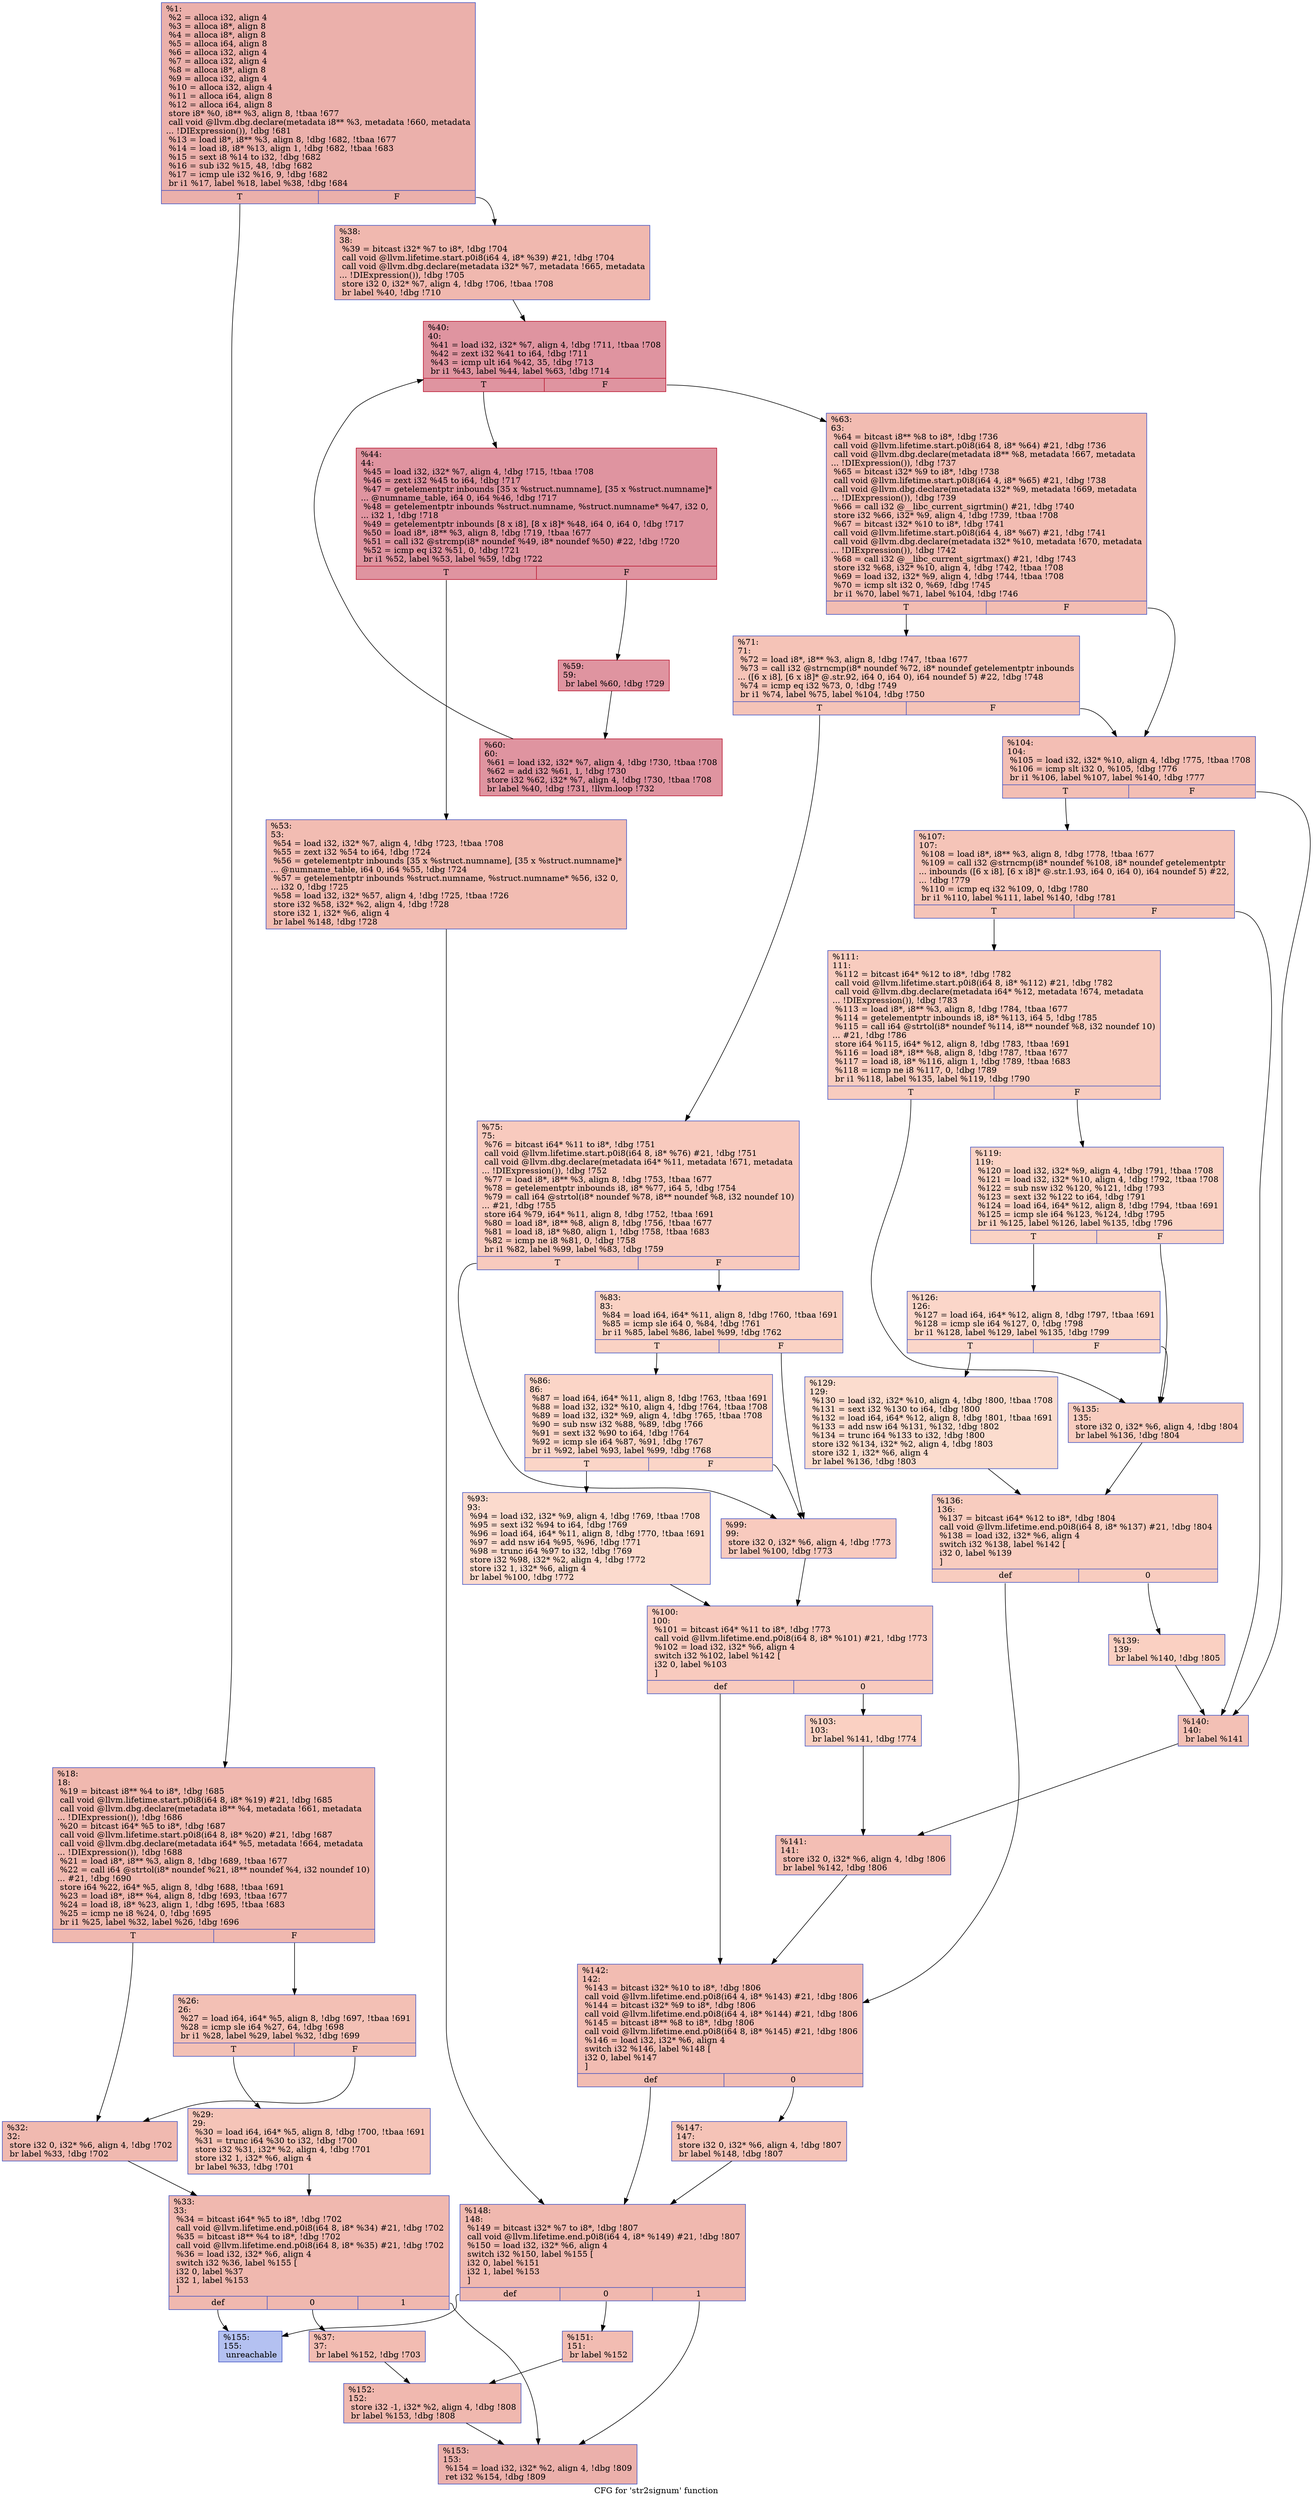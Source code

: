 digraph "CFG for 'str2signum' function" {
	label="CFG for 'str2signum' function";

	Node0x1b84400 [shape=record,color="#3d50c3ff", style=filled, fillcolor="#d24b4070",label="{%1:\l  %2 = alloca i32, align 4\l  %3 = alloca i8*, align 8\l  %4 = alloca i8*, align 8\l  %5 = alloca i64, align 8\l  %6 = alloca i32, align 4\l  %7 = alloca i32, align 4\l  %8 = alloca i8*, align 8\l  %9 = alloca i32, align 4\l  %10 = alloca i32, align 4\l  %11 = alloca i64, align 8\l  %12 = alloca i64, align 8\l  store i8* %0, i8** %3, align 8, !tbaa !677\l  call void @llvm.dbg.declare(metadata i8** %3, metadata !660, metadata\l... !DIExpression()), !dbg !681\l  %13 = load i8*, i8** %3, align 8, !dbg !682, !tbaa !677\l  %14 = load i8, i8* %13, align 1, !dbg !682, !tbaa !683\l  %15 = sext i8 %14 to i32, !dbg !682\l  %16 = sub i32 %15, 48, !dbg !682\l  %17 = icmp ule i32 %16, 9, !dbg !682\l  br i1 %17, label %18, label %38, !dbg !684\l|{<s0>T|<s1>F}}"];
	Node0x1b84400:s0 -> Node0x1b85440;
	Node0x1b84400:s1 -> Node0x1b85620;
	Node0x1b85440 [shape=record,color="#3d50c3ff", style=filled, fillcolor="#dc5d4a70",label="{%18:\l18:                                               \l  %19 = bitcast i8** %4 to i8*, !dbg !685\l  call void @llvm.lifetime.start.p0i8(i64 8, i8* %19) #21, !dbg !685\l  call void @llvm.dbg.declare(metadata i8** %4, metadata !661, metadata\l... !DIExpression()), !dbg !686\l  %20 = bitcast i64* %5 to i8*, !dbg !687\l  call void @llvm.lifetime.start.p0i8(i64 8, i8* %20) #21, !dbg !687\l  call void @llvm.dbg.declare(metadata i64* %5, metadata !664, metadata\l... !DIExpression()), !dbg !688\l  %21 = load i8*, i8** %3, align 8, !dbg !689, !tbaa !677\l  %22 = call i64 @strtol(i8* noundef %21, i8** noundef %4, i32 noundef 10)\l... #21, !dbg !690\l  store i64 %22, i64* %5, align 8, !dbg !688, !tbaa !691\l  %23 = load i8*, i8** %4, align 8, !dbg !693, !tbaa !677\l  %24 = load i8, i8* %23, align 1, !dbg !695, !tbaa !683\l  %25 = icmp ne i8 %24, 0, !dbg !695\l  br i1 %25, label %32, label %26, !dbg !696\l|{<s0>T|<s1>F}}"];
	Node0x1b85440:s0 -> Node0x1b85530;
	Node0x1b85440:s1 -> Node0x1b85490;
	Node0x1b85490 [shape=record,color="#3d50c3ff", style=filled, fillcolor="#e5705870",label="{%26:\l26:                                               \l  %27 = load i64, i64* %5, align 8, !dbg !697, !tbaa !691\l  %28 = icmp sle i64 %27, 64, !dbg !698\l  br i1 %28, label %29, label %32, !dbg !699\l|{<s0>T|<s1>F}}"];
	Node0x1b85490:s0 -> Node0x1b854e0;
	Node0x1b85490:s1 -> Node0x1b85530;
	Node0x1b854e0 [shape=record,color="#3d50c3ff", style=filled, fillcolor="#e97a5f70",label="{%29:\l29:                                               \l  %30 = load i64, i64* %5, align 8, !dbg !700, !tbaa !691\l  %31 = trunc i64 %30 to i32, !dbg !700\l  store i32 %31, i32* %2, align 4, !dbg !701\l  store i32 1, i32* %6, align 4\l  br label %33, !dbg !701\l}"];
	Node0x1b854e0 -> Node0x1b85580;
	Node0x1b85530 [shape=record,color="#3d50c3ff", style=filled, fillcolor="#de614d70",label="{%32:\l32:                                               \l  store i32 0, i32* %6, align 4, !dbg !702\l  br label %33, !dbg !702\l}"];
	Node0x1b85530 -> Node0x1b85580;
	Node0x1b85580 [shape=record,color="#3d50c3ff", style=filled, fillcolor="#dc5d4a70",label="{%33:\l33:                                               \l  %34 = bitcast i64* %5 to i8*, !dbg !702\l  call void @llvm.lifetime.end.p0i8(i64 8, i8* %34) #21, !dbg !702\l  %35 = bitcast i8** %4 to i8*, !dbg !702\l  call void @llvm.lifetime.end.p0i8(i64 8, i8* %35) #21, !dbg !702\l  %36 = load i32, i32* %6, align 4\l  switch i32 %36, label %155 [\l    i32 0, label %37\l    i32 1, label %153\l  ]\l|{<s0>def|<s1>0|<s2>1}}"];
	Node0x1b85580:s0 -> Node0x1b86020;
	Node0x1b85580:s1 -> Node0x1b855d0;
	Node0x1b85580:s2 -> Node0x1b85fd0;
	Node0x1b855d0 [shape=record,color="#3d50c3ff", style=filled, fillcolor="#e1675170",label="{%37:\l37:                                               \l  br label %152, !dbg !703\l}"];
	Node0x1b855d0 -> Node0x1b85f80;
	Node0x1b85620 [shape=record,color="#3d50c3ff", style=filled, fillcolor="#dc5d4a70",label="{%38:\l38:                                               \l  %39 = bitcast i32* %7 to i8*, !dbg !704\l  call void @llvm.lifetime.start.p0i8(i64 4, i8* %39) #21, !dbg !704\l  call void @llvm.dbg.declare(metadata i32* %7, metadata !665, metadata\l... !DIExpression()), !dbg !705\l  store i32 0, i32* %7, align 4, !dbg !706, !tbaa !708\l  br label %40, !dbg !710\l}"];
	Node0x1b85620 -> Node0x1b85670;
	Node0x1b85670 [shape=record,color="#b70d28ff", style=filled, fillcolor="#b70d2870",label="{%40:\l40:                                               \l  %41 = load i32, i32* %7, align 4, !dbg !711, !tbaa !708\l  %42 = zext i32 %41 to i64, !dbg !711\l  %43 = icmp ult i64 %42, 35, !dbg !713\l  br i1 %43, label %44, label %63, !dbg !714\l|{<s0>T|<s1>F}}"];
	Node0x1b85670:s0 -> Node0x1b856c0;
	Node0x1b85670:s1 -> Node0x1b85800;
	Node0x1b856c0 [shape=record,color="#b70d28ff", style=filled, fillcolor="#b70d2870",label="{%44:\l44:                                               \l  %45 = load i32, i32* %7, align 4, !dbg !715, !tbaa !708\l  %46 = zext i32 %45 to i64, !dbg !717\l  %47 = getelementptr inbounds [35 x %struct.numname], [35 x %struct.numname]*\l... @numname_table, i64 0, i64 %46, !dbg !717\l  %48 = getelementptr inbounds %struct.numname, %struct.numname* %47, i32 0,\l... i32 1, !dbg !718\l  %49 = getelementptr inbounds [8 x i8], [8 x i8]* %48, i64 0, i64 0, !dbg !717\l  %50 = load i8*, i8** %3, align 8, !dbg !719, !tbaa !677\l  %51 = call i32 @strcmp(i8* noundef %49, i8* noundef %50) #22, !dbg !720\l  %52 = icmp eq i32 %51, 0, !dbg !721\l  br i1 %52, label %53, label %59, !dbg !722\l|{<s0>T|<s1>F}}"];
	Node0x1b856c0:s0 -> Node0x1b85710;
	Node0x1b856c0:s1 -> Node0x1b85760;
	Node0x1b85710 [shape=record,color="#3d50c3ff", style=filled, fillcolor="#e1675170",label="{%53:\l53:                                               \l  %54 = load i32, i32* %7, align 4, !dbg !723, !tbaa !708\l  %55 = zext i32 %54 to i64, !dbg !724\l  %56 = getelementptr inbounds [35 x %struct.numname], [35 x %struct.numname]*\l... @numname_table, i64 0, i64 %55, !dbg !724\l  %57 = getelementptr inbounds %struct.numname, %struct.numname* %56, i32 0,\l... i32 0, !dbg !725\l  %58 = load i32, i32* %57, align 4, !dbg !725, !tbaa !726\l  store i32 %58, i32* %2, align 4, !dbg !728\l  store i32 1, i32* %6, align 4\l  br label %148, !dbg !728\l}"];
	Node0x1b85710 -> Node0x1b85ee0;
	Node0x1b85760 [shape=record,color="#b70d28ff", style=filled, fillcolor="#b70d2870",label="{%59:\l59:                                               \l  br label %60, !dbg !729\l}"];
	Node0x1b85760 -> Node0x1b857b0;
	Node0x1b857b0 [shape=record,color="#b70d28ff", style=filled, fillcolor="#b70d2870",label="{%60:\l60:                                               \l  %61 = load i32, i32* %7, align 4, !dbg !730, !tbaa !708\l  %62 = add i32 %61, 1, !dbg !730\l  store i32 %62, i32* %7, align 4, !dbg !730, !tbaa !708\l  br label %40, !dbg !731, !llvm.loop !732\l}"];
	Node0x1b857b0 -> Node0x1b85670;
	Node0x1b85800 [shape=record,color="#3d50c3ff", style=filled, fillcolor="#e1675170",label="{%63:\l63:                                               \l  %64 = bitcast i8** %8 to i8*, !dbg !736\l  call void @llvm.lifetime.start.p0i8(i64 8, i8* %64) #21, !dbg !736\l  call void @llvm.dbg.declare(metadata i8** %8, metadata !667, metadata\l... !DIExpression()), !dbg !737\l  %65 = bitcast i32* %9 to i8*, !dbg !738\l  call void @llvm.lifetime.start.p0i8(i64 4, i8* %65) #21, !dbg !738\l  call void @llvm.dbg.declare(metadata i32* %9, metadata !669, metadata\l... !DIExpression()), !dbg !739\l  %66 = call i32 @__libc_current_sigrtmin() #21, !dbg !740\l  store i32 %66, i32* %9, align 4, !dbg !739, !tbaa !708\l  %67 = bitcast i32* %10 to i8*, !dbg !741\l  call void @llvm.lifetime.start.p0i8(i64 4, i8* %67) #21, !dbg !741\l  call void @llvm.dbg.declare(metadata i32* %10, metadata !670, metadata\l... !DIExpression()), !dbg !742\l  %68 = call i32 @__libc_current_sigrtmax() #21, !dbg !743\l  store i32 %68, i32* %10, align 4, !dbg !742, !tbaa !708\l  %69 = load i32, i32* %9, align 4, !dbg !744, !tbaa !708\l  %70 = icmp slt i32 0, %69, !dbg !745\l  br i1 %70, label %71, label %104, !dbg !746\l|{<s0>T|<s1>F}}"];
	Node0x1b85800:s0 -> Node0x1b85850;
	Node0x1b85800:s1 -> Node0x1b85ad0;
	Node0x1b85850 [shape=record,color="#3d50c3ff", style=filled, fillcolor="#e8765c70",label="{%71:\l71:                                               \l  %72 = load i8*, i8** %3, align 8, !dbg !747, !tbaa !677\l  %73 = call i32 @strncmp(i8* noundef %72, i8* noundef getelementptr inbounds\l... ([6 x i8], [6 x i8]* @.str.92, i64 0, i64 0), i64 noundef 5) #22, !dbg !748\l  %74 = icmp eq i32 %73, 0, !dbg !749\l  br i1 %74, label %75, label %104, !dbg !750\l|{<s0>T|<s1>F}}"];
	Node0x1b85850:s0 -> Node0x1b858a0;
	Node0x1b85850:s1 -> Node0x1b85ad0;
	Node0x1b858a0 [shape=record,color="#3d50c3ff", style=filled, fillcolor="#ef886b70",label="{%75:\l75:                                               \l  %76 = bitcast i64* %11 to i8*, !dbg !751\l  call void @llvm.lifetime.start.p0i8(i64 8, i8* %76) #21, !dbg !751\l  call void @llvm.dbg.declare(metadata i64* %11, metadata !671, metadata\l... !DIExpression()), !dbg !752\l  %77 = load i8*, i8** %3, align 8, !dbg !753, !tbaa !677\l  %78 = getelementptr inbounds i8, i8* %77, i64 5, !dbg !754\l  %79 = call i64 @strtol(i8* noundef %78, i8** noundef %8, i32 noundef 10)\l... #21, !dbg !755\l  store i64 %79, i64* %11, align 8, !dbg !752, !tbaa !691\l  %80 = load i8*, i8** %8, align 8, !dbg !756, !tbaa !677\l  %81 = load i8, i8* %80, align 1, !dbg !758, !tbaa !683\l  %82 = icmp ne i8 %81, 0, !dbg !758\l  br i1 %82, label %99, label %83, !dbg !759\l|{<s0>T|<s1>F}}"];
	Node0x1b858a0:s0 -> Node0x1b859e0;
	Node0x1b858a0:s1 -> Node0x1b858f0;
	Node0x1b858f0 [shape=record,color="#3d50c3ff", style=filled, fillcolor="#f4987a70",label="{%83:\l83:                                               \l  %84 = load i64, i64* %11, align 8, !dbg !760, !tbaa !691\l  %85 = icmp sle i64 0, %84, !dbg !761\l  br i1 %85, label %86, label %99, !dbg !762\l|{<s0>T|<s1>F}}"];
	Node0x1b858f0:s0 -> Node0x1b85940;
	Node0x1b858f0:s1 -> Node0x1b859e0;
	Node0x1b85940 [shape=record,color="#3d50c3ff", style=filled, fillcolor="#f5a08170",label="{%86:\l86:                                               \l  %87 = load i64, i64* %11, align 8, !dbg !763, !tbaa !691\l  %88 = load i32, i32* %10, align 4, !dbg !764, !tbaa !708\l  %89 = load i32, i32* %9, align 4, !dbg !765, !tbaa !708\l  %90 = sub nsw i32 %88, %89, !dbg !766\l  %91 = sext i32 %90 to i64, !dbg !764\l  %92 = icmp sle i64 %87, %91, !dbg !767\l  br i1 %92, label %93, label %99, !dbg !768\l|{<s0>T|<s1>F}}"];
	Node0x1b85940:s0 -> Node0x1b85990;
	Node0x1b85940:s1 -> Node0x1b859e0;
	Node0x1b85990 [shape=record,color="#3d50c3ff", style=filled, fillcolor="#f7ac8e70",label="{%93:\l93:                                               \l  %94 = load i32, i32* %9, align 4, !dbg !769, !tbaa !708\l  %95 = sext i32 %94 to i64, !dbg !769\l  %96 = load i64, i64* %11, align 8, !dbg !770, !tbaa !691\l  %97 = add nsw i64 %95, %96, !dbg !771\l  %98 = trunc i64 %97 to i32, !dbg !769\l  store i32 %98, i32* %2, align 4, !dbg !772\l  store i32 1, i32* %6, align 4\l  br label %100, !dbg !772\l}"];
	Node0x1b85990 -> Node0x1b85a30;
	Node0x1b859e0 [shape=record,color="#3d50c3ff", style=filled, fillcolor="#ef886b70",label="{%99:\l99:                                               \l  store i32 0, i32* %6, align 4, !dbg !773\l  br label %100, !dbg !773\l}"];
	Node0x1b859e0 -> Node0x1b85a30;
	Node0x1b85a30 [shape=record,color="#3d50c3ff", style=filled, fillcolor="#ef886b70",label="{%100:\l100:                                              \l  %101 = bitcast i64* %11 to i8*, !dbg !773\l  call void @llvm.lifetime.end.p0i8(i64 8, i8* %101) #21, !dbg !773\l  %102 = load i32, i32* %6, align 4\l  switch i32 %102, label %142 [\l    i32 0, label %103\l  ]\l|{<s0>def|<s1>0}}"];
	Node0x1b85a30:s0 -> Node0x1b85e40;
	Node0x1b85a30:s1 -> Node0x1b85a80;
	Node0x1b85a80 [shape=record,color="#3d50c3ff", style=filled, fillcolor="#f3947570",label="{%103:\l103:                                              \l  br label %141, !dbg !774\l}"];
	Node0x1b85a80 -> Node0x1b85df0;
	Node0x1b85ad0 [shape=record,color="#3d50c3ff", style=filled, fillcolor="#e36c5570",label="{%104:\l104:                                              \l  %105 = load i32, i32* %10, align 4, !dbg !775, !tbaa !708\l  %106 = icmp slt i32 0, %105, !dbg !776\l  br i1 %106, label %107, label %140, !dbg !777\l|{<s0>T|<s1>F}}"];
	Node0x1b85ad0:s0 -> Node0x1b85b20;
	Node0x1b85ad0:s1 -> Node0x1b85da0;
	Node0x1b85b20 [shape=record,color="#3d50c3ff", style=filled, fillcolor="#e97a5f70",label="{%107:\l107:                                              \l  %108 = load i8*, i8** %3, align 8, !dbg !778, !tbaa !677\l  %109 = call i32 @strncmp(i8* noundef %108, i8* noundef getelementptr\l... inbounds ([6 x i8], [6 x i8]* @.str.1.93, i64 0, i64 0), i64 noundef 5) #22,\l... !dbg !779\l  %110 = icmp eq i32 %109, 0, !dbg !780\l  br i1 %110, label %111, label %140, !dbg !781\l|{<s0>T|<s1>F}}"];
	Node0x1b85b20:s0 -> Node0x1b85b70;
	Node0x1b85b20:s1 -> Node0x1b85da0;
	Node0x1b85b70 [shape=record,color="#3d50c3ff", style=filled, fillcolor="#f08b6e70",label="{%111:\l111:                                              \l  %112 = bitcast i64* %12 to i8*, !dbg !782\l  call void @llvm.lifetime.start.p0i8(i64 8, i8* %112) #21, !dbg !782\l  call void @llvm.dbg.declare(metadata i64* %12, metadata !674, metadata\l... !DIExpression()), !dbg !783\l  %113 = load i8*, i8** %3, align 8, !dbg !784, !tbaa !677\l  %114 = getelementptr inbounds i8, i8* %113, i64 5, !dbg !785\l  %115 = call i64 @strtol(i8* noundef %114, i8** noundef %8, i32 noundef 10)\l... #21, !dbg !786\l  store i64 %115, i64* %12, align 8, !dbg !783, !tbaa !691\l  %116 = load i8*, i8** %8, align 8, !dbg !787, !tbaa !677\l  %117 = load i8, i8* %116, align 1, !dbg !789, !tbaa !683\l  %118 = icmp ne i8 %117, 0, !dbg !789\l  br i1 %118, label %135, label %119, !dbg !790\l|{<s0>T|<s1>F}}"];
	Node0x1b85b70:s0 -> Node0x1b85cb0;
	Node0x1b85b70:s1 -> Node0x1b85bc0;
	Node0x1b85bc0 [shape=record,color="#3d50c3ff", style=filled, fillcolor="#f4987a70",label="{%119:\l119:                                              \l  %120 = load i32, i32* %9, align 4, !dbg !791, !tbaa !708\l  %121 = load i32, i32* %10, align 4, !dbg !792, !tbaa !708\l  %122 = sub nsw i32 %120, %121, !dbg !793\l  %123 = sext i32 %122 to i64, !dbg !791\l  %124 = load i64, i64* %12, align 8, !dbg !794, !tbaa !691\l  %125 = icmp sle i64 %123, %124, !dbg !795\l  br i1 %125, label %126, label %135, !dbg !796\l|{<s0>T|<s1>F}}"];
	Node0x1b85bc0:s0 -> Node0x1b85c10;
	Node0x1b85bc0:s1 -> Node0x1b85cb0;
	Node0x1b85c10 [shape=record,color="#3d50c3ff", style=filled, fillcolor="#f6a38570",label="{%126:\l126:                                              \l  %127 = load i64, i64* %12, align 8, !dbg !797, !tbaa !691\l  %128 = icmp sle i64 %127, 0, !dbg !798\l  br i1 %128, label %129, label %135, !dbg !799\l|{<s0>T|<s1>F}}"];
	Node0x1b85c10:s0 -> Node0x1b85c60;
	Node0x1b85c10:s1 -> Node0x1b85cb0;
	Node0x1b85c60 [shape=record,color="#3d50c3ff", style=filled, fillcolor="#f7af9170",label="{%129:\l129:                                              \l  %130 = load i32, i32* %10, align 4, !dbg !800, !tbaa !708\l  %131 = sext i32 %130 to i64, !dbg !800\l  %132 = load i64, i64* %12, align 8, !dbg !801, !tbaa !691\l  %133 = add nsw i64 %131, %132, !dbg !802\l  %134 = trunc i64 %133 to i32, !dbg !800\l  store i32 %134, i32* %2, align 4, !dbg !803\l  store i32 1, i32* %6, align 4\l  br label %136, !dbg !803\l}"];
	Node0x1b85c60 -> Node0x1b85d00;
	Node0x1b85cb0 [shape=record,color="#3d50c3ff", style=filled, fillcolor="#f08b6e70",label="{%135:\l135:                                              \l  store i32 0, i32* %6, align 4, !dbg !804\l  br label %136, !dbg !804\l}"];
	Node0x1b85cb0 -> Node0x1b85d00;
	Node0x1b85d00 [shape=record,color="#3d50c3ff", style=filled, fillcolor="#f08b6e70",label="{%136:\l136:                                              \l  %137 = bitcast i64* %12 to i8*, !dbg !804\l  call void @llvm.lifetime.end.p0i8(i64 8, i8* %137) #21, !dbg !804\l  %138 = load i32, i32* %6, align 4\l  switch i32 %138, label %142 [\l    i32 0, label %139\l  ]\l|{<s0>def|<s1>0}}"];
	Node0x1b85d00:s0 -> Node0x1b85e40;
	Node0x1b85d00:s1 -> Node0x1b85d50;
	Node0x1b85d50 [shape=record,color="#3d50c3ff", style=filled, fillcolor="#f3947570",label="{%139:\l139:                                              \l  br label %140, !dbg !805\l}"];
	Node0x1b85d50 -> Node0x1b85da0;
	Node0x1b85da0 [shape=record,color="#3d50c3ff", style=filled, fillcolor="#e5705870",label="{%140:\l140:                                              \l  br label %141\l}"];
	Node0x1b85da0 -> Node0x1b85df0;
	Node0x1b85df0 [shape=record,color="#3d50c3ff", style=filled, fillcolor="#e36c5570",label="{%141:\l141:                                              \l  store i32 0, i32* %6, align 4, !dbg !806\l  br label %142, !dbg !806\l}"];
	Node0x1b85df0 -> Node0x1b85e40;
	Node0x1b85e40 [shape=record,color="#3d50c3ff", style=filled, fillcolor="#e1675170",label="{%142:\l142:                                              \l  %143 = bitcast i32* %10 to i8*, !dbg !806\l  call void @llvm.lifetime.end.p0i8(i64 4, i8* %143) #21, !dbg !806\l  %144 = bitcast i32* %9 to i8*, !dbg !806\l  call void @llvm.lifetime.end.p0i8(i64 4, i8* %144) #21, !dbg !806\l  %145 = bitcast i8** %8 to i8*, !dbg !806\l  call void @llvm.lifetime.end.p0i8(i64 8, i8* %145) #21, !dbg !806\l  %146 = load i32, i32* %6, align 4\l  switch i32 %146, label %148 [\l    i32 0, label %147\l  ]\l|{<s0>def|<s1>0}}"];
	Node0x1b85e40:s0 -> Node0x1b85ee0;
	Node0x1b85e40:s1 -> Node0x1b85e90;
	Node0x1b85e90 [shape=record,color="#3d50c3ff", style=filled, fillcolor="#e8765c70",label="{%147:\l147:                                              \l  store i32 0, i32* %6, align 4, !dbg !807\l  br label %148, !dbg !807\l}"];
	Node0x1b85e90 -> Node0x1b85ee0;
	Node0x1b85ee0 [shape=record,color="#3d50c3ff", style=filled, fillcolor="#dc5d4a70",label="{%148:\l148:                                              \l  %149 = bitcast i32* %7 to i8*, !dbg !807\l  call void @llvm.lifetime.end.p0i8(i64 4, i8* %149) #21, !dbg !807\l  %150 = load i32, i32* %6, align 4\l  switch i32 %150, label %155 [\l    i32 0, label %151\l    i32 1, label %153\l  ]\l|{<s0>def|<s1>0|<s2>1}}"];
	Node0x1b85ee0:s0 -> Node0x1b86020;
	Node0x1b85ee0:s1 -> Node0x1b85f30;
	Node0x1b85ee0:s2 -> Node0x1b85fd0;
	Node0x1b85f30 [shape=record,color="#3d50c3ff", style=filled, fillcolor="#e1675170",label="{%151:\l151:                                              \l  br label %152\l}"];
	Node0x1b85f30 -> Node0x1b85f80;
	Node0x1b85f80 [shape=record,color="#3d50c3ff", style=filled, fillcolor="#dc5d4a70",label="{%152:\l152:                                              \l  store i32 -1, i32* %2, align 4, !dbg !808\l  br label %153, !dbg !808\l}"];
	Node0x1b85f80 -> Node0x1b85fd0;
	Node0x1b85fd0 [shape=record,color="#3d50c3ff", style=filled, fillcolor="#d24b4070",label="{%153:\l153:                                              \l  %154 = load i32, i32* %2, align 4, !dbg !809\l  ret i32 %154, !dbg !809\l}"];
	Node0x1b86020 [shape=record,color="#3d50c3ff", style=filled, fillcolor="#5572df70",label="{%155:\l155:                                              \l  unreachable\l}"];
}
